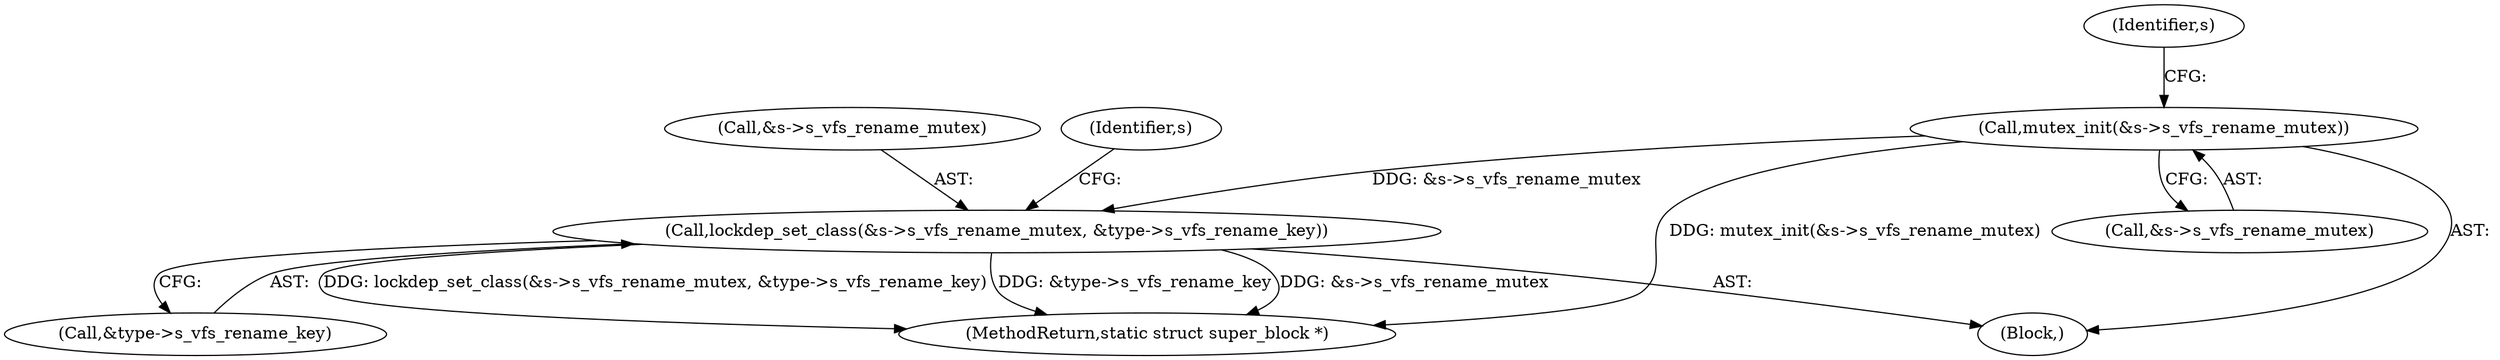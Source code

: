 digraph "0_linux_eee5cc2702929fd41cce28058dc6d6717f723f87_10@API" {
"1000256" [label="(Call,mutex_init(&s->s_vfs_rename_mutex))"];
"1000261" [label="(Call,lockdep_set_class(&s->s_vfs_rename_mutex, &type->s_vfs_rename_key))"];
"1000104" [label="(Block,)"];
"1000274" [label="(Identifier,s)"];
"1000261" [label="(Call,lockdep_set_class(&s->s_vfs_rename_mutex, &type->s_vfs_rename_key))"];
"1000266" [label="(Call,&type->s_vfs_rename_key)"];
"1000264" [label="(Identifier,s)"];
"1000257" [label="(Call,&s->s_vfs_rename_mutex)"];
"1000355" [label="(MethodReturn,static struct super_block *)"];
"1000262" [label="(Call,&s->s_vfs_rename_mutex)"];
"1000256" [label="(Call,mutex_init(&s->s_vfs_rename_mutex))"];
"1000256" -> "1000104"  [label="AST: "];
"1000256" -> "1000257"  [label="CFG: "];
"1000257" -> "1000256"  [label="AST: "];
"1000264" -> "1000256"  [label="CFG: "];
"1000256" -> "1000355"  [label="DDG: mutex_init(&s->s_vfs_rename_mutex)"];
"1000256" -> "1000261"  [label="DDG: &s->s_vfs_rename_mutex"];
"1000261" -> "1000104"  [label="AST: "];
"1000261" -> "1000266"  [label="CFG: "];
"1000262" -> "1000261"  [label="AST: "];
"1000266" -> "1000261"  [label="AST: "];
"1000274" -> "1000261"  [label="CFG: "];
"1000261" -> "1000355"  [label="DDG: &type->s_vfs_rename_key"];
"1000261" -> "1000355"  [label="DDG: &s->s_vfs_rename_mutex"];
"1000261" -> "1000355"  [label="DDG: lockdep_set_class(&s->s_vfs_rename_mutex, &type->s_vfs_rename_key)"];
}
